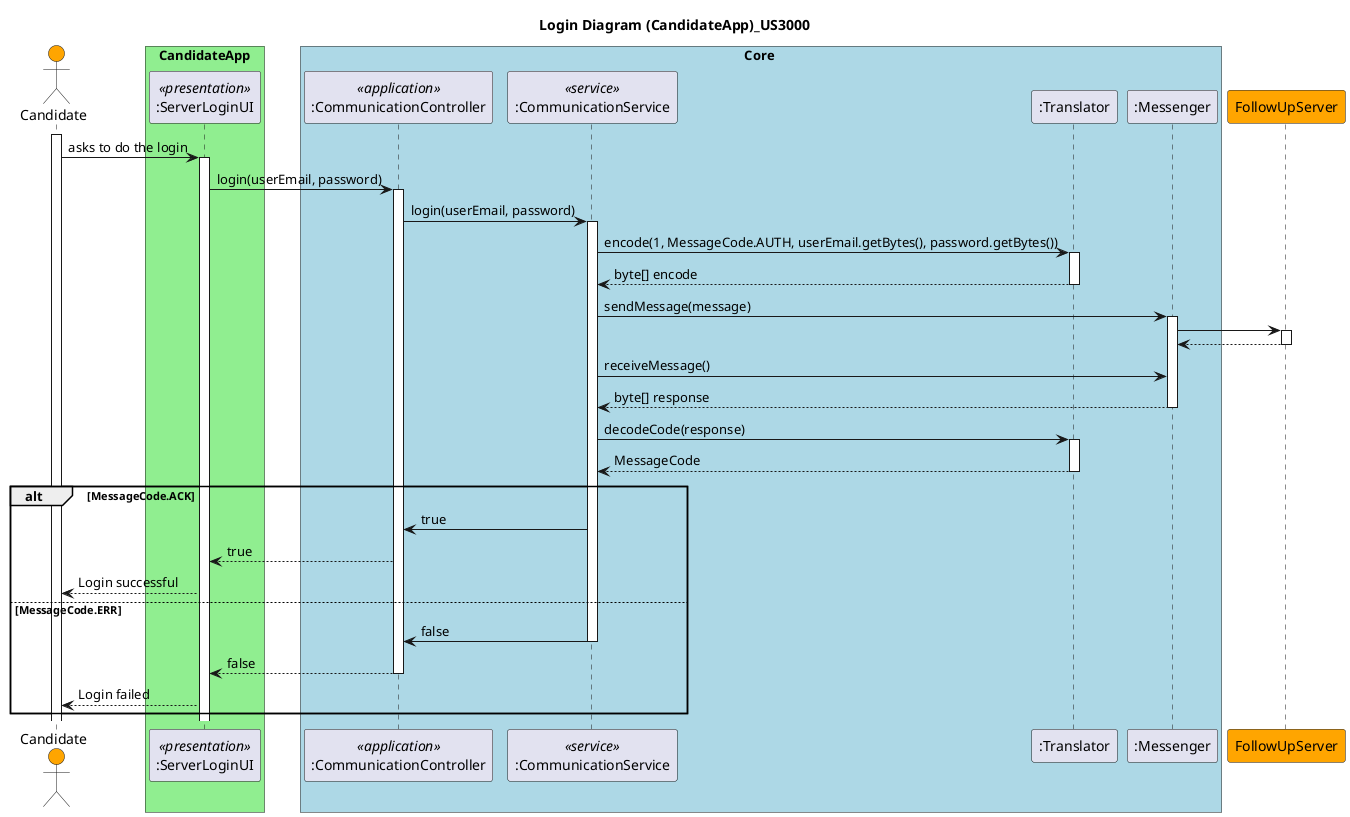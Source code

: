 @startuml
title Login Diagram (CandidateApp)_US3000

actor Candidate as actor #orange
box "CandidateApp" #LightGreen
participant ":ServerLoginUI" as login <<presentation>>
end box

box Core #lightblue
participant ":CommunicationController" as com <<application>>
participant ":CommunicationService" as service <<service>>
participant ":Translator" as translator
participant ":Messenger" as messenger
end box

participant "FollowUpServer" as server #orange

activate actor
actor -> login : asks to do the login
activate login
login -> com : login(userEmail, password)
activate com
com -> service : login(userEmail, password)
activate service
service -> translator : encode(1, MessageCode.AUTH, userEmail.getBytes(), password.getBytes())
activate translator
translator --> service : byte[] encode
deactivate translator
service -> messenger : sendMessage(message)
activate messenger
messenger -> server
activate server
server --> messenger
deactivate server
service -> messenger : receiveMessage()
messenger --> service : byte[] response
deactivate messenger
service -> translator : decodeCode(response)
activate translator
translator --> service : MessageCode
deactivate translator

alt MessageCode.ACK
service -> com : true
com --> login : true
login --> actor : Login successful
else MessageCode.ERR
service -> com : false
deactivate service
com --> login : false
deactivate com
login --> actor : Login failed
end

@enduml